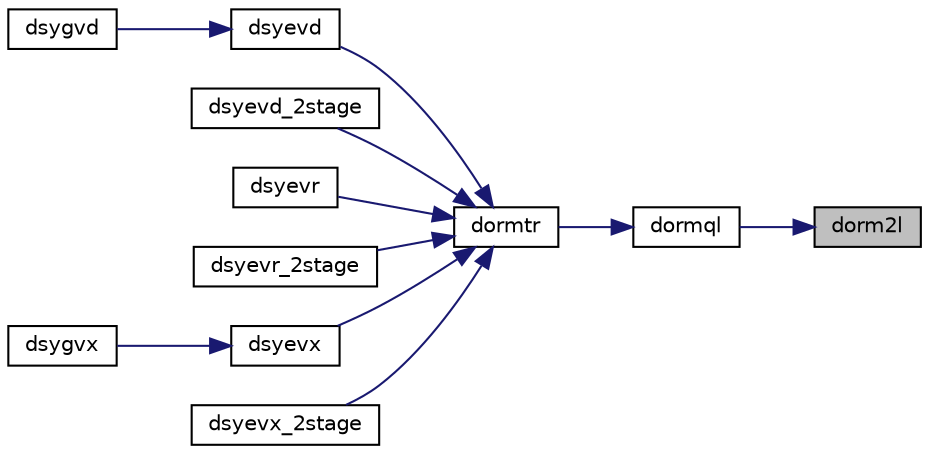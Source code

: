 digraph "dorm2l"
{
 // LATEX_PDF_SIZE
  edge [fontname="Helvetica",fontsize="10",labelfontname="Helvetica",labelfontsize="10"];
  node [fontname="Helvetica",fontsize="10",shape=record];
  rankdir="RL";
  Node1 [label="dorm2l",height=0.2,width=0.4,color="black", fillcolor="grey75", style="filled", fontcolor="black",tooltip="DORM2L multiplies a general matrix by the orthogonal matrix from a QL factorization determined by sge..."];
  Node1 -> Node2 [dir="back",color="midnightblue",fontsize="10",style="solid",fontname="Helvetica"];
  Node2 [label="dormql",height=0.2,width=0.4,color="black", fillcolor="white", style="filled",URL="$dormql_8f.html#a3654a5cee1f608135f7b32d7aa89a1d9",tooltip="DORMQL"];
  Node2 -> Node3 [dir="back",color="midnightblue",fontsize="10",style="solid",fontname="Helvetica"];
  Node3 [label="dormtr",height=0.2,width=0.4,color="black", fillcolor="white", style="filled",URL="$dormtr_8f.html#a6179127644ad9ebf44515e9c781c1e83",tooltip="DORMTR"];
  Node3 -> Node4 [dir="back",color="midnightblue",fontsize="10",style="solid",fontname="Helvetica"];
  Node4 [label="dsyevd",height=0.2,width=0.4,color="black", fillcolor="white", style="filled",URL="$dsyevd_8f.html#a77dfa610458b6c9bd7db52533bfd53a1",tooltip="DSYEVD computes the eigenvalues and, optionally, the left and/or right eigenvectors for SY matrices"];
  Node4 -> Node5 [dir="back",color="midnightblue",fontsize="10",style="solid",fontname="Helvetica"];
  Node5 [label="dsygvd",height=0.2,width=0.4,color="black", fillcolor="white", style="filled",URL="$dsygvd_8f.html#a912ae48bb1650b2c7174807ffa5456ca",tooltip="DSYGVD"];
  Node3 -> Node6 [dir="back",color="midnightblue",fontsize="10",style="solid",fontname="Helvetica"];
  Node6 [label="dsyevd_2stage",height=0.2,width=0.4,color="black", fillcolor="white", style="filled",URL="$dsyevd__2stage_8f.html#afe1f86b382ce3aa1917ec20365bbd707",tooltip="DSYEVD_2STAGE computes the eigenvalues and, optionally, the left and/or right eigenvectors for SY mat..."];
  Node3 -> Node7 [dir="back",color="midnightblue",fontsize="10",style="solid",fontname="Helvetica"];
  Node7 [label="dsyevr",height=0.2,width=0.4,color="black", fillcolor="white", style="filled",URL="$dsyevr_8f.html#aeed8a131adf56eaa2a9e5b1e0cce5718",tooltip="DSYEVR computes the eigenvalues and, optionally, the left and/or right eigenvectors for SY matrices"];
  Node3 -> Node8 [dir="back",color="midnightblue",fontsize="10",style="solid",fontname="Helvetica"];
  Node8 [label="dsyevr_2stage",height=0.2,width=0.4,color="black", fillcolor="white", style="filled",URL="$dsyevr__2stage_8f.html#ad00fd7c0f376019d33e5a194e6b92262",tooltip="DSYEVR_2STAGE computes the eigenvalues and, optionally, the left and/or right eigenvectors for SY mat..."];
  Node3 -> Node9 [dir="back",color="midnightblue",fontsize="10",style="solid",fontname="Helvetica"];
  Node9 [label="dsyevx",height=0.2,width=0.4,color="black", fillcolor="white", style="filled",URL="$dsyevx_8f.html#a68612cdf4ed1051c08f0b0735b8dfdea",tooltip="DSYEVX computes the eigenvalues and, optionally, the left and/or right eigenvectors for SY matrices"];
  Node9 -> Node10 [dir="back",color="midnightblue",fontsize="10",style="solid",fontname="Helvetica"];
  Node10 [label="dsygvx",height=0.2,width=0.4,color="black", fillcolor="white", style="filled",URL="$dsygvx_8f.html#a51bef2d9d58cfff3f1bac9143ccc85b8",tooltip="DSYGVX"];
  Node3 -> Node11 [dir="back",color="midnightblue",fontsize="10",style="solid",fontname="Helvetica"];
  Node11 [label="dsyevx_2stage",height=0.2,width=0.4,color="black", fillcolor="white", style="filled",URL="$dsyevx__2stage_8f.html#ae4eebc2e2a39933908d6ffe64611bca1",tooltip="DSYEVX_2STAGE computes the eigenvalues and, optionally, the left and/or right eigenvectors for SY mat..."];
}
